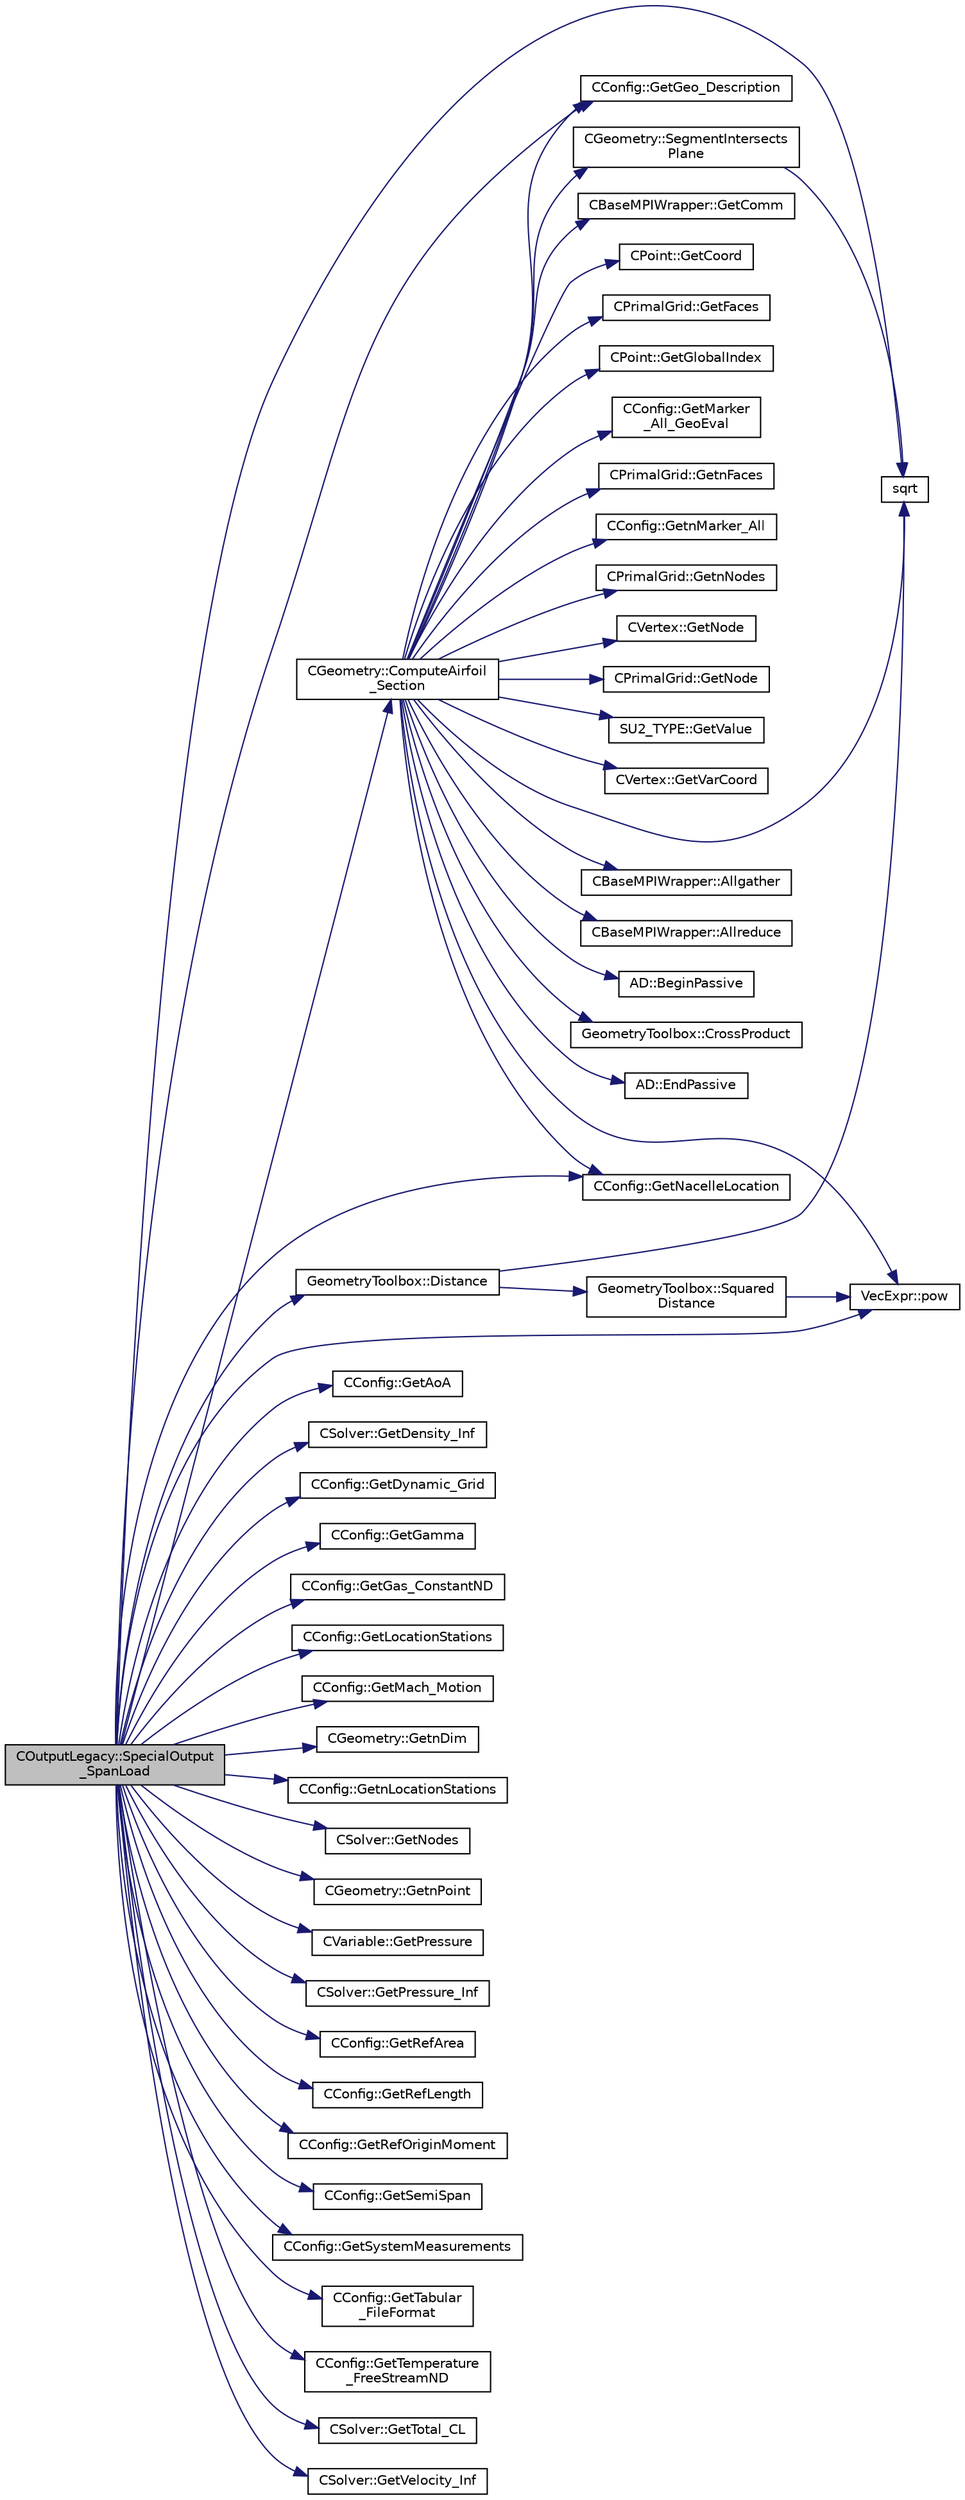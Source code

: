 digraph "COutputLegacy::SpecialOutput_SpanLoad"
{
 // LATEX_PDF_SIZE
  edge [fontname="Helvetica",fontsize="10",labelfontname="Helvetica",labelfontsize="10"];
  node [fontname="Helvetica",fontsize="10",shape=record];
  rankdir="LR";
  Node1 [label="COutputLegacy::SpecialOutput\l_SpanLoad",height=0.2,width=0.4,color="black", fillcolor="grey75", style="filled", fontcolor="black",tooltip="Writes forces at different sections."];
  Node1 -> Node2 [color="midnightblue",fontsize="10",style="solid",fontname="Helvetica"];
  Node2 [label="CGeometry::ComputeAirfoil\l_Section",height=0.2,width=0.4,color="black", fillcolor="white", style="filled",URL="$classCGeometry.html#a89153b5d029a8e95b8e1546605e3a001",tooltip="A virtual member."];
  Node2 -> Node3 [color="midnightblue",fontsize="10",style="solid",fontname="Helvetica"];
  Node3 [label="CBaseMPIWrapper::Allgather",height=0.2,width=0.4,color="black", fillcolor="white", style="filled",URL="$classCBaseMPIWrapper.html#a137ef06ade0c4f94d2a61f9b8817b6a7",tooltip=" "];
  Node2 -> Node4 [color="midnightblue",fontsize="10",style="solid",fontname="Helvetica"];
  Node4 [label="CBaseMPIWrapper::Allreduce",height=0.2,width=0.4,color="black", fillcolor="white", style="filled",URL="$classCBaseMPIWrapper.html#a381d4b3738c09d92ee1ae9f89715b541",tooltip=" "];
  Node2 -> Node5 [color="midnightblue",fontsize="10",style="solid",fontname="Helvetica"];
  Node5 [label="AD::BeginPassive",height=0.2,width=0.4,color="black", fillcolor="white", style="filled",URL="$namespaceAD.html#a17303e0b54570243d54732b02655f9a5",tooltip="Start a passive region, i.e. stop recording."];
  Node2 -> Node6 [color="midnightblue",fontsize="10",style="solid",fontname="Helvetica"];
  Node6 [label="GeometryToolbox::CrossProduct",height=0.2,width=0.4,color="black", fillcolor="white", style="filled",URL="$group__GeometryToolbox.html#ga26f2f767e60f046c51299f6236f84ffe",tooltip="c = a x b"];
  Node2 -> Node7 [color="midnightblue",fontsize="10",style="solid",fontname="Helvetica"];
  Node7 [label="AD::EndPassive",height=0.2,width=0.4,color="black", fillcolor="white", style="filled",URL="$namespaceAD.html#af5a5809a923faf03119828c329bc2db7",tooltip="End a passive region, i.e. start recording if we were recording before."];
  Node2 -> Node8 [color="midnightblue",fontsize="10",style="solid",fontname="Helvetica"];
  Node8 [label="CBaseMPIWrapper::GetComm",height=0.2,width=0.4,color="black", fillcolor="white", style="filled",URL="$classCBaseMPIWrapper.html#a8154391fc3522954802889d81d4ef5da",tooltip=" "];
  Node2 -> Node9 [color="midnightblue",fontsize="10",style="solid",fontname="Helvetica"];
  Node9 [label="CPoint::GetCoord",height=0.2,width=0.4,color="black", fillcolor="white", style="filled",URL="$classCPoint.html#ab16c29dd03911529cd73bf467c313179",tooltip="Get the coordinates dor the control volume."];
  Node2 -> Node10 [color="midnightblue",fontsize="10",style="solid",fontname="Helvetica"];
  Node10 [label="CPrimalGrid::GetFaces",height=0.2,width=0.4,color="black", fillcolor="white", style="filled",URL="$classCPrimalGrid.html#a968851a20d3813133cf13537ef7711d1",tooltip="Get nodes contained in a face."];
  Node2 -> Node11 [color="midnightblue",fontsize="10",style="solid",fontname="Helvetica"];
  Node11 [label="CConfig::GetGeo_Description",height=0.2,width=0.4,color="black", fillcolor="white", style="filled",URL="$classCConfig.html#a2250afbbaa63ccc801d62a4915c039a4",tooltip="Get Description of the geometry to be analyzed."];
  Node2 -> Node12 [color="midnightblue",fontsize="10",style="solid",fontname="Helvetica"];
  Node12 [label="CPoint::GetGlobalIndex",height=0.2,width=0.4,color="black", fillcolor="white", style="filled",URL="$classCPoint.html#a8a53865a92d645b1b74c4d817b4aae10",tooltip="Get the global index in a parallel computation."];
  Node2 -> Node13 [color="midnightblue",fontsize="10",style="solid",fontname="Helvetica"];
  Node13 [label="CConfig::GetMarker\l_All_GeoEval",height=0.2,width=0.4,color="black", fillcolor="white", style="filled",URL="$classCConfig.html#aa8778a2c26217915475d1a30b584744c",tooltip="Get the monitoring information for a marker val_marker."];
  Node2 -> Node14 [color="midnightblue",fontsize="10",style="solid",fontname="Helvetica"];
  Node14 [label="CConfig::GetNacelleLocation",height=0.2,width=0.4,color="black", fillcolor="white", style="filled",URL="$classCConfig.html#a54b8e91129ee5a167b7fc50a40eefde5",tooltip="Get the defintion of the nacelle location."];
  Node2 -> Node15 [color="midnightblue",fontsize="10",style="solid",fontname="Helvetica"];
  Node15 [label="CPrimalGrid::GetnFaces",height=0.2,width=0.4,color="black", fillcolor="white", style="filled",URL="$classCPrimalGrid.html#a97b8d237861fce6067367e3c06318c20",tooltip="Get number of faces of the element."];
  Node2 -> Node16 [color="midnightblue",fontsize="10",style="solid",fontname="Helvetica"];
  Node16 [label="CConfig::GetnMarker_All",height=0.2,width=0.4,color="black", fillcolor="white", style="filled",URL="$classCConfig.html#a459dee039e618d21a5d78db61c221240",tooltip="Get the total number of boundary markers of the local process including send/receive domains."];
  Node2 -> Node17 [color="midnightblue",fontsize="10",style="solid",fontname="Helvetica"];
  Node17 [label="CPrimalGrid::GetnNodes",height=0.2,width=0.4,color="black", fillcolor="white", style="filled",URL="$classCPrimalGrid.html#ad07e4929bb7093fd08f1314a57739cce",tooltip="Get number of nodes of the element."];
  Node2 -> Node18 [color="midnightblue",fontsize="10",style="solid",fontname="Helvetica"];
  Node18 [label="CVertex::GetNode",height=0.2,width=0.4,color="black", fillcolor="white", style="filled",URL="$classCVertex.html#ad568da06e7191358d3a09a1bee71cdb5",tooltip="Get the node of the vertex."];
  Node2 -> Node19 [color="midnightblue",fontsize="10",style="solid",fontname="Helvetica"];
  Node19 [label="CPrimalGrid::GetNode",height=0.2,width=0.4,color="black", fillcolor="white", style="filled",URL="$classCPrimalGrid.html#a6353b89f5a8a3948cd475da6152bf077",tooltip="Get the nodes shared by the primal grid element."];
  Node2 -> Node20 [color="midnightblue",fontsize="10",style="solid",fontname="Helvetica"];
  Node20 [label="SU2_TYPE::GetValue",height=0.2,width=0.4,color="black", fillcolor="white", style="filled",URL="$namespaceSU2__TYPE.html#adf52a59d6f4e578f7915ec9abbf7cb22",tooltip="Get the (primitive) value of the datatype (needs to be specialized for active types)."];
  Node2 -> Node21 [color="midnightblue",fontsize="10",style="solid",fontname="Helvetica"];
  Node21 [label="CVertex::GetVarCoord",height=0.2,width=0.4,color="black", fillcolor="white", style="filled",URL="$classCVertex.html#a172c7c228eeca630e32484e0790813d7",tooltip="Get the value of the coordinate variation due to a surface modification."];
  Node2 -> Node22 [color="midnightblue",fontsize="10",style="solid",fontname="Helvetica"];
  Node22 [label="VecExpr::pow",height=0.2,width=0.4,color="black", fillcolor="white", style="filled",URL="$group__VecExpr.html#ga7fb255e1f2a1773d3cc6ff7bee1aadd2",tooltip=" "];
  Node2 -> Node23 [color="midnightblue",fontsize="10",style="solid",fontname="Helvetica"];
  Node23 [label="CGeometry::SegmentIntersects\lPlane",height=0.2,width=0.4,color="black", fillcolor="white", style="filled",URL="$classCGeometry.html#a7967b3b8a949288366f01684e81f97fe",tooltip="Compute the intersection between a segment and a plane."];
  Node23 -> Node24 [color="midnightblue",fontsize="10",style="solid",fontname="Helvetica"];
  Node24 [label="sqrt",height=0.2,width=0.4,color="black", fillcolor="white", style="filled",URL="$group__SIMD.html#ga54a1925ab40fb4249ea255072520de35",tooltip=" "];
  Node2 -> Node24 [color="midnightblue",fontsize="10",style="solid",fontname="Helvetica"];
  Node1 -> Node25 [color="midnightblue",fontsize="10",style="solid",fontname="Helvetica"];
  Node25 [label="GeometryToolbox::Distance",height=0.2,width=0.4,color="black", fillcolor="white", style="filled",URL="$group__GeometryToolbox.html#ga600fb4ee993ae4c3b985082d51994881",tooltip=" "];
  Node25 -> Node24 [color="midnightblue",fontsize="10",style="solid",fontname="Helvetica"];
  Node25 -> Node26 [color="midnightblue",fontsize="10",style="solid",fontname="Helvetica"];
  Node26 [label="GeometryToolbox::Squared\lDistance",height=0.2,width=0.4,color="black", fillcolor="white", style="filled",URL="$group__GeometryToolbox.html#ga3db86410486389a5cda59b3d0ab17f66",tooltip=" "];
  Node26 -> Node22 [color="midnightblue",fontsize="10",style="solid",fontname="Helvetica"];
  Node1 -> Node27 [color="midnightblue",fontsize="10",style="solid",fontname="Helvetica"];
  Node27 [label="CConfig::GetAoA",height=0.2,width=0.4,color="black", fillcolor="white", style="filled",URL="$classCConfig.html#aa824c1a1b3c7cd05b7be414a76e0b250",tooltip="Get the angle of attack of the body. This is the angle between a reference line on a lifting body (of..."];
  Node1 -> Node28 [color="midnightblue",fontsize="10",style="solid",fontname="Helvetica"];
  Node28 [label="CSolver::GetDensity_Inf",height=0.2,width=0.4,color="black", fillcolor="white", style="filled",URL="$classCSolver.html#a6bb073564cd49d13a3cf9a1ba0850f30",tooltip="A virtual member."];
  Node1 -> Node29 [color="midnightblue",fontsize="10",style="solid",fontname="Helvetica"];
  Node29 [label="CConfig::GetDynamic_Grid",height=0.2,width=0.4,color="black", fillcolor="white", style="filled",URL="$classCConfig.html#a6352cd90308195b5fc1ba7eab02d46c1",tooltip="Get information about dynamic grids."];
  Node1 -> Node30 [color="midnightblue",fontsize="10",style="solid",fontname="Helvetica"];
  Node30 [label="CConfig::GetGamma",height=0.2,width=0.4,color="black", fillcolor="white", style="filled",URL="$classCConfig.html#a0b5df9254891b32a88e83880778f9261",tooltip="Get the value of the Gamma of fluid (ratio of specific heats)."];
  Node1 -> Node31 [color="midnightblue",fontsize="10",style="solid",fontname="Helvetica"];
  Node31 [label="CConfig::GetGas_ConstantND",height=0.2,width=0.4,color="black", fillcolor="white", style="filled",URL="$classCConfig.html#a1431ababf767a9f74ff74fe9ef647957",tooltip="Get the value of specific gas constant."];
  Node1 -> Node11 [color="midnightblue",fontsize="10",style="solid",fontname="Helvetica"];
  Node1 -> Node32 [color="midnightblue",fontsize="10",style="solid",fontname="Helvetica"];
  Node32 [label="CConfig::GetLocationStations",height=0.2,width=0.4,color="black", fillcolor="white", style="filled",URL="$classCConfig.html#a857fc68c28706c6fb4f554b23be44aa0",tooltip="Get the airfoil sections in the slicing process."];
  Node1 -> Node33 [color="midnightblue",fontsize="10",style="solid",fontname="Helvetica"];
  Node33 [label="CConfig::GetMach_Motion",height=0.2,width=0.4,color="black", fillcolor="white", style="filled",URL="$classCConfig.html#a5442ec644c8d291d3e07c158ba5d54a4",tooltip="Get the mach number based on the mesh velocity and freestream quantities."];
  Node1 -> Node14 [color="midnightblue",fontsize="10",style="solid",fontname="Helvetica"];
  Node1 -> Node34 [color="midnightblue",fontsize="10",style="solid",fontname="Helvetica"];
  Node34 [label="CGeometry::GetnDim",height=0.2,width=0.4,color="black", fillcolor="white", style="filled",URL="$classCGeometry.html#ace7f7fe876f629f5bd5f92d4805a1a4b",tooltip="Get number of coordinates."];
  Node1 -> Node35 [color="midnightblue",fontsize="10",style="solid",fontname="Helvetica"];
  Node35 [label="CConfig::GetnLocationStations",height=0.2,width=0.4,color="black", fillcolor="white", style="filled",URL="$classCConfig.html#a50225723278cfa9d4e835f78a06642bd",tooltip="Get the number of sections."];
  Node1 -> Node36 [color="midnightblue",fontsize="10",style="solid",fontname="Helvetica"];
  Node36 [label="CSolver::GetNodes",height=0.2,width=0.4,color="black", fillcolor="white", style="filled",URL="$classCSolver.html#af3198e52a2ea377bb765647b5e697197",tooltip="Allow outside access to the nodes of the solver, containing conservatives, primitives,..."];
  Node1 -> Node37 [color="midnightblue",fontsize="10",style="solid",fontname="Helvetica"];
  Node37 [label="CGeometry::GetnPoint",height=0.2,width=0.4,color="black", fillcolor="white", style="filled",URL="$classCGeometry.html#a275fb07cd99ab79d7a04b4862280169d",tooltip="Get number of points."];
  Node1 -> Node38 [color="midnightblue",fontsize="10",style="solid",fontname="Helvetica"];
  Node38 [label="CVariable::GetPressure",height=0.2,width=0.4,color="black", fillcolor="white", style="filled",URL="$classCVariable.html#ad08820234eeedeb13105e603af2c67ad",tooltip="A virtual member."];
  Node1 -> Node39 [color="midnightblue",fontsize="10",style="solid",fontname="Helvetica"];
  Node39 [label="CSolver::GetPressure_Inf",height=0.2,width=0.4,color="black", fillcolor="white", style="filled",URL="$classCSolver.html#ad2ebd475a67775bf7336d88a754927d7",tooltip="A virtual member."];
  Node1 -> Node40 [color="midnightblue",fontsize="10",style="solid",fontname="Helvetica"];
  Node40 [label="CConfig::GetRefArea",height=0.2,width=0.4,color="black", fillcolor="white", style="filled",URL="$classCConfig.html#a515e35504ab34bf25d222e377f3b4c81",tooltip="Get the reference area for non dimensional coefficient computation. If the value from the is 0 then,..."];
  Node1 -> Node41 [color="midnightblue",fontsize="10",style="solid",fontname="Helvetica"];
  Node41 [label="CConfig::GetRefLength",height=0.2,width=0.4,color="black", fillcolor="white", style="filled",URL="$classCConfig.html#afe9547710c70982ff9eee4504e3c4a69",tooltip="Get the reference length for computing moment (the default value is 1)."];
  Node1 -> Node42 [color="midnightblue",fontsize="10",style="solid",fontname="Helvetica"];
  Node42 [label="CConfig::GetRefOriginMoment",height=0.2,width=0.4,color="black", fillcolor="white", style="filled",URL="$classCConfig.html#a67306b97ff437e1b9939c3f8561c6e4a",tooltip="Get reference origin for moment computation."];
  Node1 -> Node43 [color="midnightblue",fontsize="10",style="solid",fontname="Helvetica"];
  Node43 [label="CConfig::GetSemiSpan",height=0.2,width=0.4,color="black", fillcolor="white", style="filled",URL="$classCConfig.html#a59eddb410a43bc494726728a62d13866",tooltip="Get the wing semi span."];
  Node1 -> Node44 [color="midnightblue",fontsize="10",style="solid",fontname="Helvetica"];
  Node44 [label="CConfig::GetSystemMeasurements",height=0.2,width=0.4,color="black", fillcolor="white", style="filled",URL="$classCConfig.html#ab05a2ea2f4079504565628130bee2ae3",tooltip="Governing equations of the flow (it can be different from the run time equation)."];
  Node1 -> Node45 [color="midnightblue",fontsize="10",style="solid",fontname="Helvetica"];
  Node45 [label="CConfig::GetTabular\l_FileFormat",height=0.2,width=0.4,color="black", fillcolor="white", style="filled",URL="$classCConfig.html#a4ac4d812d4065f2955d72733cd0c4f6f",tooltip="Get the format of the output solution."];
  Node1 -> Node46 [color="midnightblue",fontsize="10",style="solid",fontname="Helvetica"];
  Node46 [label="CConfig::GetTemperature\l_FreeStreamND",height=0.2,width=0.4,color="black", fillcolor="white", style="filled",URL="$classCConfig.html#afa49e1ce7793a31cc572d957caffaef9",tooltip="Get the value of the non-dimensionalized freestream temperature."];
  Node1 -> Node47 [color="midnightblue",fontsize="10",style="solid",fontname="Helvetica"];
  Node47 [label="CSolver::GetTotal_CL",height=0.2,width=0.4,color="black", fillcolor="white", style="filled",URL="$classCSolver.html#a1f00de80cb6948f3858f34ac0d495487",tooltip="A virtual member."];
  Node1 -> Node48 [color="midnightblue",fontsize="10",style="solid",fontname="Helvetica"];
  Node48 [label="CSolver::GetVelocity_Inf",height=0.2,width=0.4,color="black", fillcolor="white", style="filled",URL="$classCSolver.html#ac35ca4c6c5e780e90bf36939dfbd1e51",tooltip="A virtual member."];
  Node1 -> Node22 [color="midnightblue",fontsize="10",style="solid",fontname="Helvetica"];
  Node1 -> Node24 [color="midnightblue",fontsize="10",style="solid",fontname="Helvetica"];
}

